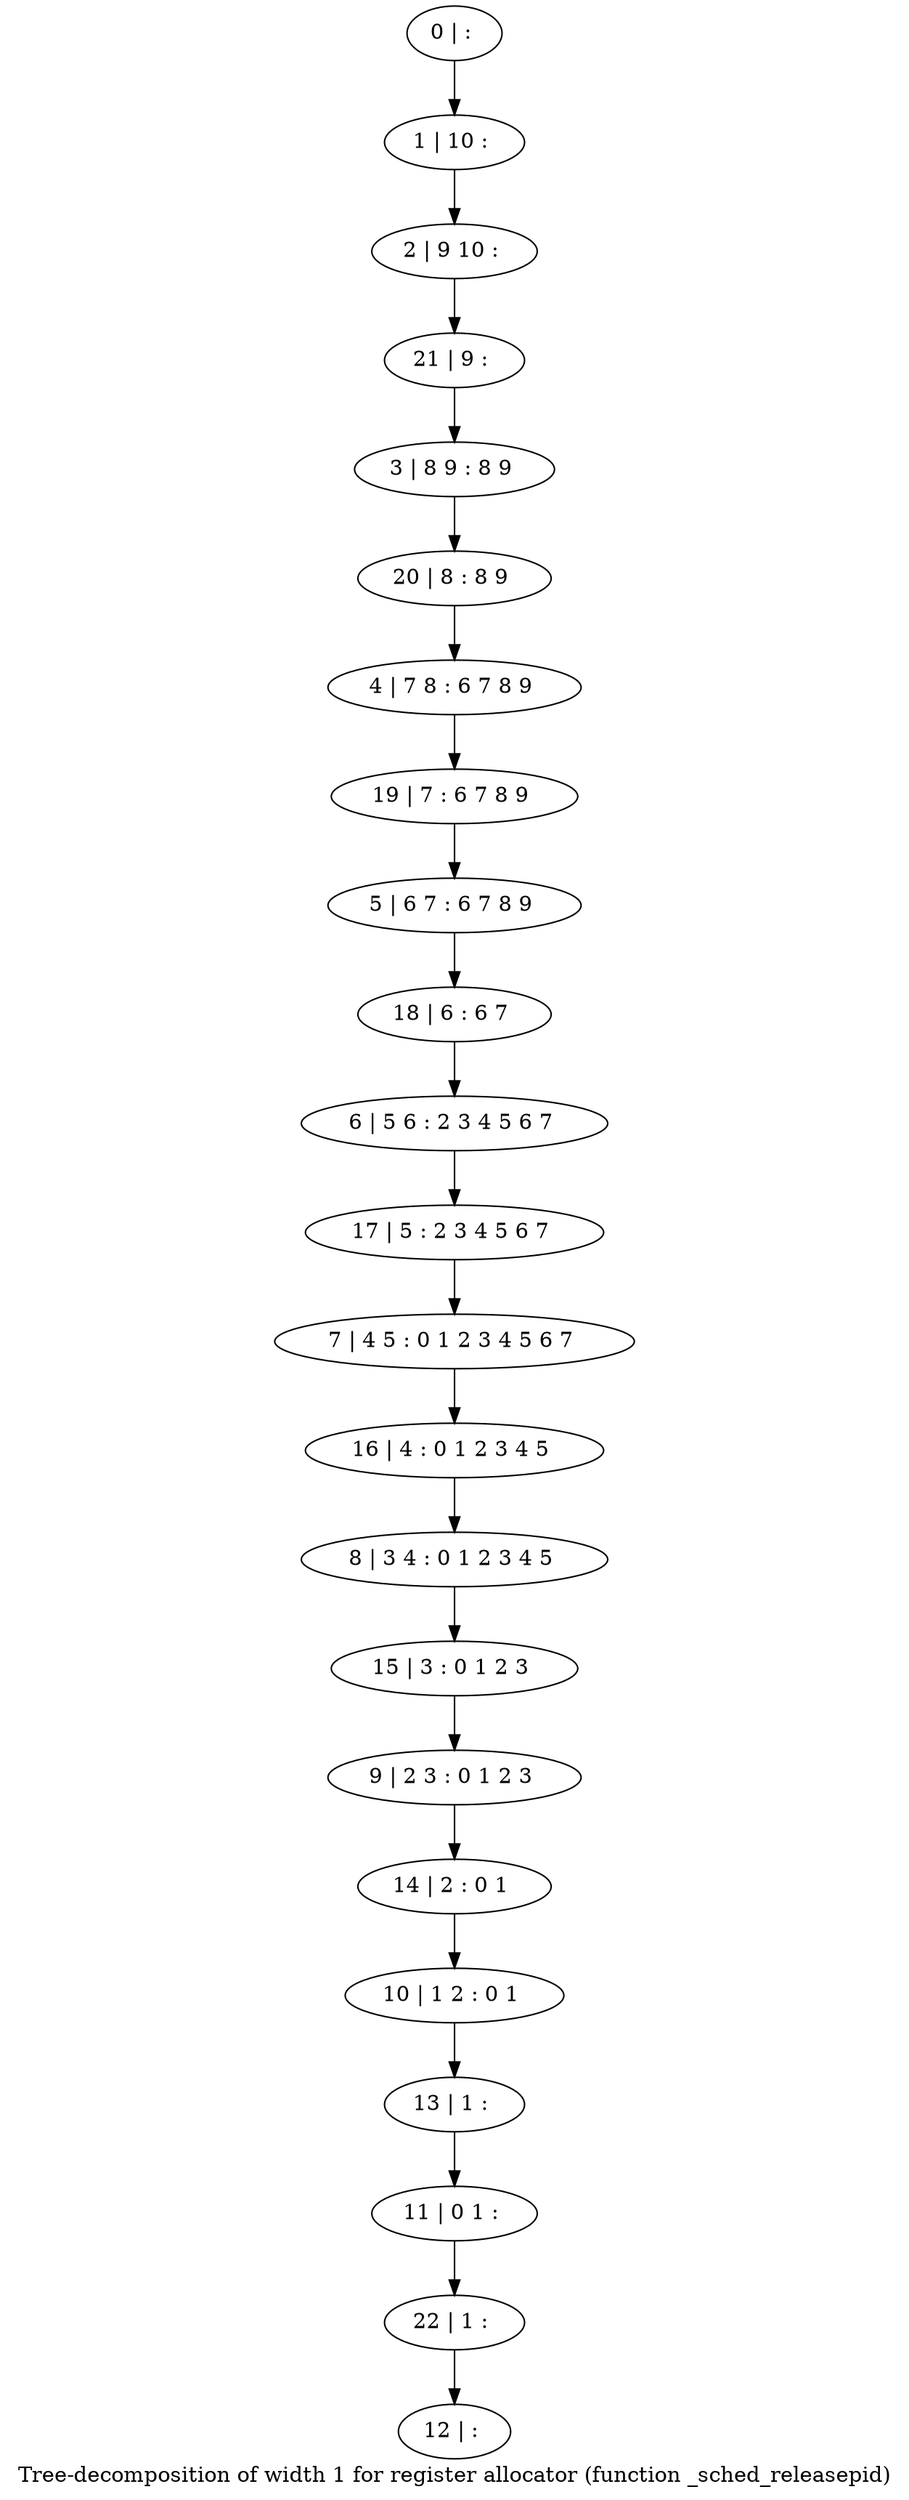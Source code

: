 digraph G {
graph [label="Tree-decomposition of width 1 for register allocator (function _sched_releasepid)"]
0[label="0 | : "];
1[label="1 | 10 : "];
2[label="2 | 9 10 : "];
3[label="3 | 8 9 : 8 9 "];
4[label="4 | 7 8 : 6 7 8 9 "];
5[label="5 | 6 7 : 6 7 8 9 "];
6[label="6 | 5 6 : 2 3 4 5 6 7 "];
7[label="7 | 4 5 : 0 1 2 3 4 5 6 7 "];
8[label="8 | 3 4 : 0 1 2 3 4 5 "];
9[label="9 | 2 3 : 0 1 2 3 "];
10[label="10 | 1 2 : 0 1 "];
11[label="11 | 0 1 : "];
12[label="12 | : "];
13[label="13 | 1 : "];
14[label="14 | 2 : 0 1 "];
15[label="15 | 3 : 0 1 2 3 "];
16[label="16 | 4 : 0 1 2 3 4 5 "];
17[label="17 | 5 : 2 3 4 5 6 7 "];
18[label="18 | 6 : 6 7 "];
19[label="19 | 7 : 6 7 8 9 "];
20[label="20 | 8 : 8 9 "];
21[label="21 | 9 : "];
22[label="22 | 1 : "];
0->1 ;
1->2 ;
13->11 ;
10->13 ;
14->10 ;
9->14 ;
15->9 ;
8->15 ;
16->8 ;
7->16 ;
17->7 ;
6->17 ;
18->6 ;
5->18 ;
19->5 ;
4->19 ;
20->4 ;
3->20 ;
21->3 ;
2->21 ;
22->12 ;
11->22 ;
}

